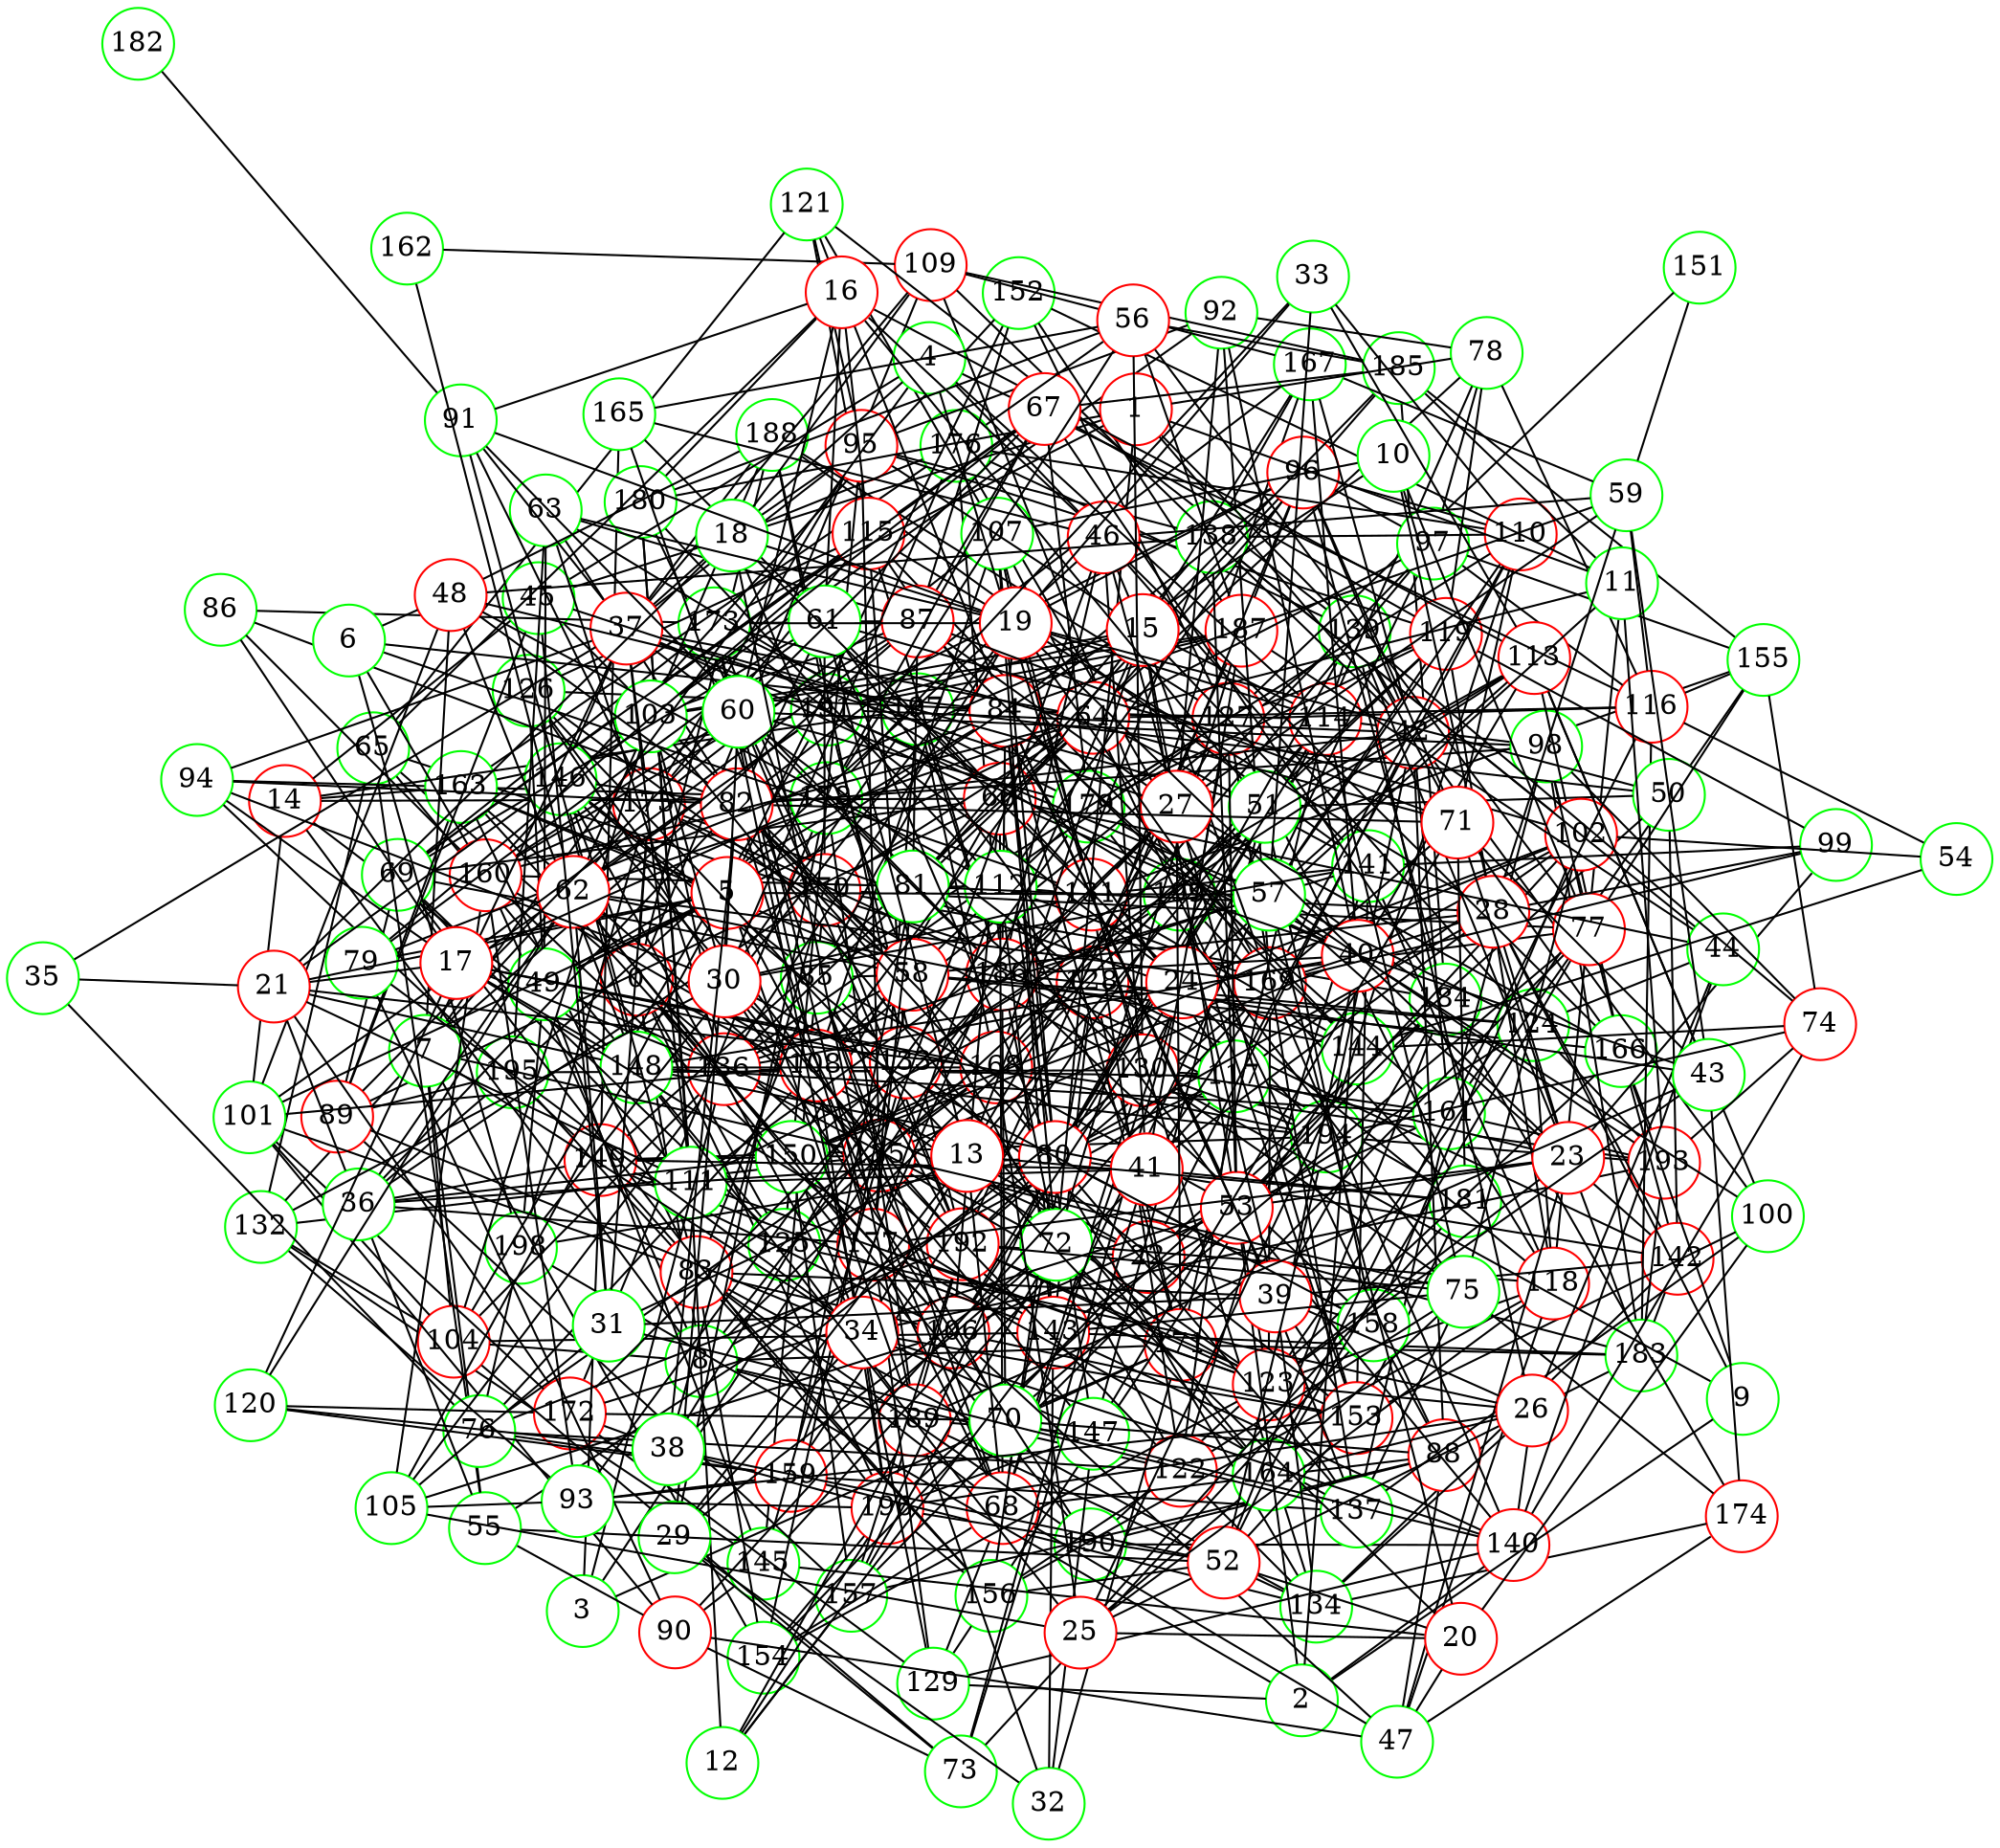 graph {
graph ["layout"="fdp"]
node ["style"="filled","fillcolor"="white","fixedsize"="true","shape"="circle"]
"0" ["color"="red"]
"65" ["color"="green"]
"128" ["color"="red"]
"167" ["color"="green"]
"171" ["color"="red"]
"183" ["color"="green"]
"193" ["color"="red"]
"194" ["color"="green"]
"197" ["color"="green"]
"142" ["color"="red"]
"166" ["color"="green"]
"190" ["color"="green"]
"143" ["color"="red"]
"149" ["color"="red"]
"165" ["color"="green"]
"156" ["color"="green"]
"195" ["color"="green"]
"196" ["color"="red"]
"181" ["color"="green"]
"199" ["color"="green"]
"132" ["color"="green"]
"145" ["color"="green"]
"170" ["color"="red"]
"192" ["color"="red"]
"180" ["color"="green"]
"184" ["color"="green"]
"185" ["color"="green"]
"173" ["color"="green"]
"179" ["color"="green"]
"135" ["color"="red"]
"163" ["color"="green"]
"176" ["color"="green"]
"186" ["color"="red"]
"178" ["color"="green"]
"189" ["color"="red"]
"191" ["color"="green"]
"168" ["color"="red"]
"175" ["color"="red"]
"198" ["color"="green"]
"121" ["color"="green"]
"139" ["color"="green"]
"125" ["color"="green"]
"150" ["color"="green"]
"169" ["color"="red"]
"157" ["color"="green"]
"8" ["color"="green"]
"160" ["color"="red"]
"177" ["color"="red"]
"117" ["color"="green"]
"130" ["color"="red"]
"161" ["color"="green"]
"136" ["color"="red"]
"122" ["color"="red"]
"131" ["color"="red"]
"134" ["color"="green"]
"174" ["color"="red"]
"159" ["color"="red"]
"141" ["color"="green"]
"153" ["color"="red"]
"188" ["color"="green"]
"144" ["color"="green"]
"155" ["color"="green"]
"104" ["color"="red"]
"14" ["color"="red"]
"66" ["color"="red"]
"147" ["color"="green"]
"68" ["color"="red"]
"129" ["color"="green"]
"140" ["color"="red"]
"172" ["color"="red"]
"108" ["color"="red"]
"123" ["color"="red"]
"137" ["color"="green"]
"154" ["color"="green"]
"83" ["color"="red"]
"146" ["color"="green"]
"85" ["color"="green"]
"106" ["color"="red"]
"114" ["color"="red"]
"127" ["color"="red"]
"151" ["color"="green"]
"152" ["color"="green"]
"187" ["color"="red"]
"101" ["color"="green"]
"88" ["color"="red"]
"158" ["color"="green"]
"69" ["color"="green"]
"115" ["color"="red"]
"133" ["color"="red"]
"126" ["color"="green"]
"89" ["color"="red"]
"111" ["color"="green"]
"78" ["color"="green"]
"97" ["color"="green"]
"116" ["color"="red"]
"119" ["color"="red"]
"92" ["color"="green"]
"95" ["color"="red"]
"138" ["color"="green"]
"148" ["color"="green"]
"45" ["color"="green"]
"58" ["color"="red"]
"82" ["color"="red"]
"98" ["color"="green"]
"86" ["color"="green"]
"94" ["color"="green"]
"124" ["color"="green"]
"109" ["color"="red"]
"162" ["color"="green"]
"22" ["color"="red"]
"49" ["color"="green"]
"64" ["color"="red"]
"107" ["color"="green"]
"84" ["color"="red"]
"96" ["color"="red"]
"112" ["color"="green"]
"110" ["color"="red"]
"63" ["color"="green"]
"87" ["color"="red"]
"103" ["color"="green"]
"164" ["color"="green"]
"50" ["color"="green"]
"51" ["color"="green"]
"80" ["color"="red"]
"113" ["color"="red"]
"42" ["color"="red"]
"100" ["color"="green"]
"1" ["color"="red"]
"72" ["color"="green"]
"118" ["color"="red"]
"11" ["color"="green"]
"24" ["color"="red"]
"102" ["color"="red"]
"73" ["color"="green"]
"90" ["color"="red"]
"77" ["color"="red"]
"2" ["color"="green"]
"53" ["color"="red"]
"40" ["color"="red"]
"9" ["color"="green"]
"28" ["color"="red"]
"81" ["color"="green"]
"99" ["color"="green"]
"41" ["color"="red"]
"46" ["color"="red"]
"59" ["color"="green"]
"3" ["color"="green"]
"4" ["color"="green"]
"37" ["color"="red"]
"57" ["color"="green"]
"91" ["color"="green"]
"182" ["color"="green"]
"7" ["color"="green"]
"48" ["color"="red"]
"34" ["color"="red"]
"79" ["color"="green"]
"55" ["color"="green"]
"5" ["color"="red"]
"21" ["color"="red"]
"35" ["color"="green"]
"76" ["color"="green"]
"36" ["color"="green"]
"62" ["color"="red"]
"70" ["color"="green"]
"120" ["color"="green"]
"105" ["color"="green"]
"10" ["color"="green"]
"6" ["color"="green"]
"12" ["color"="green"]
"13" ["color"="red"]
"29" ["color"="green"]
"32" ["color"="green"]
"61" ["color"="green"]
"31" ["color"="green"]
"39" ["color"="red"]
"15" ["color"="red"]
"27" ["color"="red"]
"16" ["color"="red"]
"60" ["color"="green"]
"67" ["color"="red"]
"17" ["color"="red"]
"18" ["color"="green"]
"19" ["color"="red"]
"33" ["color"="green"]
"23" ["color"="red"]
"71" ["color"="red"]
"47" ["color"="green"]
"20" ["color"="red"]
"52" ["color"="red"]
"25" ["color"="red"]
"26" ["color"="red"]
"44" ["color"="green"]
"30" ["color"="red"]
"38" ["color"="green"]
"43" ["color"="green"]
"54" ["color"="green"]
"56" ["color"="red"]
"74" ["color"="red"]
"75" ["color"="green"]
"93" ["color"="green"]
"0" -- "65"
"0" -- "196"
"0" -- "8"
"0" -- "106"
"0" -- "109"
"0" -- "143"
"0" -- "175"
"0" -- "177"
"0" -- "22"
"0" -- "188"
"0" -- "125"
"0" -- "126"
"0" -- "190"
"65" -- "128"
"65" -- "132"
"65" -- "121"
"65" -- "125"
"128" -- "167"
"128" -- "171"
"128" -- "142"
"128" -- "143"
"128" -- "181"
"171" -- "183"
"183" -- "193"
"193" -- "194"
"194" -- "197"
"142" -- "166"
"142" -- "183"
"166" -- "193"
"166" -- "190"
"143" -- "149"
"143" -- "183"
"149" -- "194"
"149" -- "165"
"149" -- "156"
"156" -- "195"
"156" -- "196"
"181" -- "199"
"132" -- "145"
"132" -- "135"
"132" -- "175"
"145" -- "170"
"170" -- "192"
"170" -- "180"
"170" -- "184"
"170" -- "173"
"192" -- "196"
"184" -- "196"
"184" -- "185"
"173" -- "179"
"135" -- "163"
"135" -- "168"
"135" -- "149"
"135" -- "183"
"163" -- "176"
"163" -- "178"
"163" -- "191"
"176" -- "186"
"186" -- "194"
"186" -- "197"
"178" -- "189"
"191" -- "192"
"168" -- "193"
"168" -- "197"
"175" -- "198"
"121" -- "139"
"139" -- "176"
"125" -- "150"
"125" -- "189"
"150" -- "168"
"150" -- "169"
"150" -- "157"
"169" -- "192"
"169" -- "176"
"157" -- "192"
"8" -- "128"
"8" -- "160"
"8" -- "117"
"8" -- "104"
"8" -- "122"
"8" -- "186"
"8" -- "171"
"8" -- "189"
"8" -- "14"
"160" -- "175"
"160" -- "177"
"177" -- "197"
"117" -- "130"
"117" -- "136"
"117" -- "122"
"117" -- "189"
"117" -- "175"
"130" -- "161"
"130" -- "194"
"130" -- "195"
"130" -- "175"
"130" -- "178"
"161" -- "193"
"136" -- "194"
"122" -- "131"
"122" -- "134"
"122" -- "135"
"122" -- "156"
"122" -- "141"
"131" -- "134"
"131" -- "141"
"131" -- "144"
"131" -- "155"
"134" -- "168"
"134" -- "189"
"134" -- "142"
"134" -- "174"
"134" -- "159"
"174" -- "184"
"159" -- "199"
"141" -- "153"
"141" -- "186"
"141" -- "188"
"153" -- "192"
"153" -- "181"
"153" -- "199"
"188" -- "191"
"144" -- "156"
"144" -- "175"
"155" -- "161"
"155" -- "185"
"104" -- "132"
"104" -- "136"
"104" -- "143"
"104" -- "191"
"14" -- "66"
"14" -- "163"
"14" -- "148"
"14" -- "101"
"14" -- "197"
"14" -- "45"
"66" -- "147"
"66" -- "68"
"66" -- "69"
"66" -- "165"
"66" -- "150"
"66" -- "89"
"66" -- "106"
"66" -- "78"
"147" -- "196"
"147" -- "189"
"68" -- "128"
"68" -- "129"
"68" -- "130"
"68" -- "108"
"68" -- "177"
"68" -- "83"
"68" -- "85"
"68" -- "88"
"68" -- "154"
"129" -- "177"
"129" -- "140"
"129" -- "156"
"129" -- "172"
"140" -- "169"
"140" -- "190"
"140" -- "143"
"172" -- "178"
"108" -- "160"
"108" -- "179"
"108" -- "196"
"108" -- "123"
"108" -- "139"
"108" -- "173"
"123" -- "192"
"123" -- "135"
"123" -- "137"
"123" -- "169"
"123" -- "177"
"123" -- "154"
"137" -- "161"
"137" -- "177"
"137" -- "159"
"154" -- "196"
"83" -- "146"
"83" -- "163"
"83" -- "180"
"83" -- "85"
"83" -- "101"
"83" -- "134"
"83" -- "106"
"83" -- "154"
"83" -- "190"
"146" -- "192"
"85" -- "192"
"85" -- "146"
"85" -- "165"
"85" -- "106"
"85" -- "171"
"85" -- "127"
"106" -- "161"
"106" -- "114"
"106" -- "163"
"106" -- "149"
"106" -- "153"
"114" -- "128"
"114" -- "130"
"114" -- "197"
"114" -- "199"
"114" -- "139"
"114" -- "171"
"127" -- "136"
"127" -- "137"
"127" -- "181"
"127" -- "151"
"127" -- "152"
"127" -- "188"
"152" -- "160"
"152" -- "187"
"187" -- "192"
"187" -- "197"
"187" -- "191"
"101" -- "104"
"101" -- "108"
"101" -- "172"
"101" -- "191"
"88" -- "157"
"88" -- "158"
"88" -- "190"
"158" -- "186"
"69" -- "115"
"69" -- "196"
"69" -- "89"
"69" -- "125"
"69" -- "173"
"69" -- "111"
"115" -- "144"
"115" -- "117"
"115" -- "133"
"115" -- "121"
"115" -- "186"
"115" -- "126"
"115" -- "175"
"133" -- "145"
"133" -- "146"
"133" -- "150"
"133" -- "199"
"133" -- "153"
"133" -- "188"
"126" -- "135"
"126" -- "127"
"89" -- "163"
"89" -- "195"
"89" -- "157"
"111" -- "128"
"111" -- "131"
"111" -- "180"
"111" -- "123"
"78" -- "97"
"78" -- "114"
"78" -- "116"
"78" -- "119"
"78" -- "92"
"97" -- "131"
"97" -- "116"
"97" -- "168"
"97" -- "155"
"97" -- "143"
"116" -- "183"
"116" -- "155"
"116" -- "127"
"119" -- "179"
"119" -- "125"
"119" -- "127"
"92" -- "146"
"92" -- "169"
"92" -- "95"
"95" -- "150"
"95" -- "119"
"95" -- "135"
"95" -- "121"
"95" -- "138"
"95" -- "175"
"138" -- "167"
"148" -- "161"
"148" -- "168"
"45" -- "89"
"45" -- "58"
"58" -- "163"
"58" -- "69"
"58" -- "166"
"58" -- "136"
"58" -- "82"
"58" -- "85"
"58" -- "122"
"58" -- "154"
"58" -- "124"
"58" -- "126"
"82" -- "98"
"82" -- "167"
"82" -- "168"
"82" -- "177"
"82" -- "146"
"82" -- "86"
"82" -- "94"
"98" -- "161"
"98" -- "114"
"98" -- "166"
"98" -- "183"
"86" -- "160"
"86" -- "173"
"94" -- "163"
"94" -- "149"
"124" -- "193"
"124" -- "186"
"124" -- "143"
"109" -- "162"
"109" -- "167"
"109" -- "199"
"109" -- "185"
"22" -- "192"
"22" -- "49"
"22" -- "50"
"22" -- "194"
"22" -- "42"
"22" -- "154"
"22" -- "158"
"49" -- "64"
"49" -- "145"
"49" -- "84"
"49" -- "133"
"49" -- "198"
"49" -- "126"
"49" -- "63"
"64" -- "160"
"64" -- "97"
"64" -- "136"
"64" -- "170"
"64" -- "107"
"64" -- "141"
"64" -- "116"
"64" -- "149"
"64" -- "88"
"64" -- "185"
"107" -- "131"
"107" -- "121"
"107" -- "108"
"107" -- "143"
"107" -- "175"
"84" -- "96"
"84" -- "161"
"84" -- "171"
"84" -- "121"
"84" -- "186"
"96" -- "112"
"96" -- "128"
"96" -- "97"
"96" -- "184"
"96" -- "187"
"96" -- "110"
"96" -- "191"
"112" -- "131"
"112" -- "180"
"112" -- "169"
"112" -- "143"
"112" -- "159"
"110" -- "176"
"110" -- "194"
"110" -- "179"
"110" -- "117"
"110" -- "169"
"110" -- "138"
"63" -- "82"
"63" -- "195"
"63" -- "87"
"63" -- "199"
"63" -- "136"
"87" -- "160"
"87" -- "103"
"87" -- "173"
"87" -- "144"
"87" -- "152"
"87" -- "184"
"103" -- "164"
"103" -- "104"
"103" -- "136"
"103" -- "187"
"103" -- "188"
"50" -- "51"
"50" -- "197"
"50" -- "142"
"51" -- "80"
"51" -- "113"
"51" -- "147"
"51" -- "119"
"51" -- "168"
"51" -- "158"
"80" -- "192"
"80" -- "130"
"80" -- "198"
"80" -- "137"
"80" -- "107"
"80" -- "139"
"80" -- "142"
"80" -- "82"
"80" -- "114"
"80" -- "84"
"80" -- "117"
"80" -- "156"
"80" -- "157"
"80" -- "158"
"113" -- "133"
"113" -- "166"
"113" -- "186"
"42" -- "96"
"42" -- "161"
"42" -- "178"
"42" -- "194"
"42" -- "100"
"42" -- "167"
"42" -- "88"
"42" -- "139"
"42" -- "109"
"42" -- "191"
"100" -- "113"
"100" -- "137"
"100" -- "153"
"1" -- "180"
"1" -- "72"
"1" -- "42"
"1" -- "11"
"1" -- "139"
"1" -- "45"
"1" -- "173"
"1" -- "78"
"72" -- "145"
"72" -- "84"
"72" -- "118"
"72" -- "136"
"72" -- "186"
"72" -- "187"
"72" -- "157"
"72" -- "159"
"118" -- "161"
"118" -- "119"
"118" -- "123"
"118" -- "124"
"118" -- "156"
"118" -- "141"
"11" -- "64"
"11" -- "193"
"11" -- "118"
"11" -- "24"
"11" -- "152"
"11" -- "185"
"24" -- "68"
"24" -- "148"
"24" -- "102"
"24" -- "118"
"24" -- "73"
"24" -- "106"
"24" -- "187"
"24" -- "77"
"24" -- "173"
"102" -- "117"
"102" -- "150"
"102" -- "138"
"102" -- "158"
"73" -- "104"
"73" -- "90"
"73" -- "158"
"90" -- "145"
"90" -- "101"
"90" -- "169"
"77" -- "98"
"77" -- "164"
"77" -- "170"
"77" -- "123"
"77" -- "155"
"77" -- "171"
"2" -- "129"
"2" -- "53"
"2" -- "198"
"2" -- "40"
"2" -- "9"
"2" -- "140"
"53" -- "102"
"53" -- "137"
"53" -- "138"
"53" -- "140"
"53" -- "172"
"53" -- "112"
"53" -- "84"
"53" -- "85"
"53" -- "184"
"53" -- "123"
"53" -- "157"
"53" -- "127"
"40" -- "66"
"40" -- "100"
"40" -- "102"
"40" -- "135"
"40" -- "167"
"40" -- "136"
"40" -- "113"
"40" -- "179"
"40" -- "186"
"40" -- "123"
"40" -- "92"
"40" -- "191"
"9" -- "130"
"9" -- "166"
"9" -- "28"
"28" -- "80"
"28" -- "81"
"28" -- "99"
"28" -- "115"
"28" -- "41"
"28" -- "169"
"28" -- "58"
"28" -- "59"
"28" -- "142"
"81" -- "96"
"81" -- "112"
"81" -- "160"
"81" -- "177"
"81" -- "87"
"81" -- "138"
"81" -- "159"
"99" -- "119"
"99" -- "169"
"99" -- "141"
"41" -- "112"
"41" -- "148"
"41" -- "149"
"41" -- "181"
"41" -- "73"
"41" -- "169"
"41" -- "46"
"41" -- "111"
"41" -- "127"
"46" -- "195"
"46" -- "165"
"46" -- "166"
"46" -- "135"
"46" -- "186"
"46" -- "59"
"46" -- "124"
"59" -- "84"
"59" -- "116"
"59" -- "151"
"59" -- "167"
"3" -- "149"
"3" -- "136"
"3" -- "186"
"3" -- "171"
"4" -- "114"
"4" -- "131"
"4" -- "116"
"4" -- "37"
"4" -- "7"
"4" -- "45"
"4" -- "46"
"37" -- "64"
"37" -- "128"
"37" -- "66"
"37" -- "109"
"37" -- "111"
"37" -- "175"
"37" -- "146"
"37" -- "51"
"37" -- "57"
"37" -- "91"
"37" -- "188"
"37" -- "94"
"37" -- "95"
"57" -- "113"
"57" -- "193"
"57" -- "119"
"57" -- "136"
"57" -- "124"
"57" -- "110"
"57" -- "142"
"91" -- "148"
"91" -- "182"
"91" -- "186"
"91" -- "175"
"7" -- "48"
"7" -- "34"
"7" -- "37"
"7" -- "55"
"7" -- "87"
"7" -- "135"
"7" -- "104"
"7" -- "154"
"48" -- "112"
"48" -- "82"
"48" -- "148"
"48" -- "101"
"48" -- "197"
"48" -- "138"
"48" -- "188"
"34" -- "129"
"34" -- "193"
"34" -- "196"
"34" -- "140"
"34" -- "173"
"34" -- "79"
"34" -- "146"
"34" -- "147"
"34" -- "150"
"34" -- "89"
"34" -- "153"
"34" -- "127"
"79" -- "115"
"79" -- "84"
"79" -- "90"
"55" -- "80"
"55" -- "65"
"55" -- "90"
"5" -- "49"
"5" -- "163"
"5" -- "21"
"5" -- "101"
"5" -- "70"
"5" -- "152"
"5" -- "57"
"5" -- "105"
"5" -- "10"
"5" -- "189"
"5" -- "79"
"21" -- "146"
"21" -- "35"
"21" -- "36"
"21" -- "148"
"21" -- "168"
"21" -- "172"
"21" -- "111"
"35" -- "37"
"35" -- "76"
"76" -- "192"
"76" -- "198"
"76" -- "168"
"76" -- "122"
"76" -- "108"
"76" -- "159"
"36" -- "80"
"36" -- "177"
"36" -- "82"
"36" -- "195"
"36" -- "149"
"36" -- "150"
"36" -- "55"
"36" -- "170"
"36" -- "62"
"62" -- "64"
"62" -- "144"
"62" -- "162"
"62" -- "70"
"62" -- "150"
"62" -- "103"
"62" -- "120"
"62" -- "169"
"62" -- "191"
"70" -- "88"
"70" -- "186"
"70" -- "171"
"70" -- "140"
"70" -- "172"
"70" -- "77"
"120" -- "172"
"120" -- "159"
"105" -- "160"
"105" -- "136"
"105" -- "106"
"10" -- "119"
"10" -- "107"
"10" -- "28"
"10" -- "77"
"6" -- "48"
"6" -- "160"
"6" -- "131"
"6" -- "84"
"6" -- "198"
"12" -- "196"
"12" -- "157"
"12" -- "189"
"12" -- "111"
"12" -- "143"
"13" -- "51"
"13" -- "68"
"13" -- "164"
"13" -- "181"
"13" -- "138"
"13" -- "29"
"13" -- "61"
"13" -- "126"
"13" -- "31"
"29" -- "32"
"29" -- "34"
"29" -- "82"
"29" -- "178"
"29" -- "72"
"29" -- "73"
"32" -- "147"
"32" -- "171"
"32" -- "189"
"32" -- "143"
"61" -- "80"
"61" -- "128"
"61" -- "82"
"61" -- "69"
"61" -- "102"
"61" -- "87"
"61" -- "170"
"61" -- "79"
"31" -- "39"
"31" -- "105"
"31" -- "137"
"31" -- "45"
"31" -- "62"
"31" -- "175"
"39" -- "83"
"39" -- "131"
"39" -- "84"
"39" -- "134"
"39" -- "199"
"39" -- "184"
"39" -- "153"
"39" -- "142"
"15" -- "103"
"15" -- "167"
"15" -- "168"
"15" -- "169"
"15" -- "108"
"15" -- "141"
"15" -- "46"
"15" -- "177"
"15" -- "82"
"15" -- "114"
"15" -- "53"
"15" -- "185"
"15" -- "27"
"15" -- "95"
"15" -- "191"
"27" -- "166"
"27" -- "153"
"27" -- "186"
"27" -- "59"
"27" -- "171"
"27" -- "92"
"27" -- "172"
"27" -- "45"
"27" -- "46"
"16" -- "65"
"16" -- "113"
"16" -- "51"
"16" -- "115"
"16" -- "180"
"16" -- "91"
"16" -- "60"
"16" -- "61"
"16" -- "46"
"60" -- "160"
"60" -- "192"
"60" -- "177"
"60" -- "98"
"60" -- "67"
"60" -- "179"
"60" -- "89"
"60" -- "186"
"67" -- "178"
"67" -- "115"
"67" -- "179"
"67" -- "69"
"67" -- "87"
"67" -- "103"
"67" -- "119"
"67" -- "184"
"67" -- "185"
"17" -- "178"
"17" -- "194"
"17" -- "148"
"17" -- "21"
"17" -- "86"
"17" -- "87"
"17" -- "120"
"17" -- "136"
"17" -- "168"
"17" -- "94"
"17" -- "143"
"18" -- "176"
"18" -- "114"
"18" -- "21"
"18" -- "24"
"18" -- "58"
"18" -- "109"
"18" -- "189"
"18" -- "95"
"19" -- "96"
"19" -- "33"
"19" -- "130"
"19" -- "198"
"19" -- "136"
"19" -- "169"
"19" -- "107"
"19" -- "173"
"19" -- "50"
"19" -- "84"
"19" -- "85"
"19" -- "23"
"19" -- "91"
"19" -- "63"
"33" -- "113"
"33" -- "178"
"33" -- "57"
"33" -- "110"
"23" -- "177"
"23" -- "99"
"23" -- "53"
"23" -- "117"
"23" -- "71"
"23" -- "183"
"23" -- "123"
"23" -- "139"
"23" -- "28"
"23" -- "47"
"71" -- "96"
"71" -- "82"
"71" -- "147"
"71" -- "181"
"71" -- "166"
"71" -- "87"
"71" -- "169"
"71" -- "139"
"71" -- "173"
"71" -- "110"
"47" -- "68"
"47" -- "118"
"47" -- "88"
"47" -- "90"
"47" -- "106"
"47" -- "174"
"20" -- "145"
"20" -- "52"
"20" -- "100"
"20" -- "72"
"20" -- "25"
"20" -- "57"
"20" -- "47"
"52" -- "194"
"52" -- "116"
"52" -- "196"
"52" -- "55"
"52" -- "183"
"52" -- "184"
"52" -- "153"
"52" -- "156"
"25" -- "144"
"25" -- "52"
"25" -- "148"
"25" -- "164"
"25" -- "181"
"25" -- "118"
"25" -- "168"
"25" -- "105"
"26" -- "164"
"26" -- "196"
"26" -- "134"
"26" -- "39"
"26" -- "123"
"26" -- "139"
"26" -- "44"
"26" -- "140"
"26" -- "125"
"44" -- "66"
"44" -- "138"
"44" -- "187"
"44" -- "124"
"44" -- "140"
"30" -- "131"
"30" -- "132"
"30" -- "197"
"30" -- "103"
"30" -- "108"
"30" -- "141"
"30" -- "176"
"30" -- "147"
"30" -- "60"
"30" -- "94"
"30" -- "126"
"30" -- "158"
"30" -- "190"
"38" -- "82"
"38" -- "130"
"38" -- "52"
"38" -- "196"
"38" -- "133"
"38" -- "120"
"38" -- "170"
"38" -- "172"
"43" -- "128"
"43" -- "113"
"43" -- "71"
"43" -- "199"
"43" -- "59"
"43" -- "123"
"43" -- "189"
"43" -- "174"
"54" -- "144"
"54" -- "116"
"54" -- "102"
"56" -- "176"
"56" -- "130"
"56" -- "178"
"56" -- "180"
"56" -- "165"
"56" -- "185"
"56" -- "187"
"56" -- "77"
"74" -- "144"
"74" -- "193"
"74" -- "98"
"74" -- "194"
"74" -- "139"
"74" -- "155"
"74" -- "140"
"75" -- "192"
"75" -- "114"
"75" -- "130"
"75" -- "179"
"75" -- "164"
"75" -- "102"
"75" -- "135"
"75" -- "137"
"75" -- "122"
"75" -- "174"
"75" -- "143"
"93" -- "160"
"93" -- "179"
"93" -- "132"
"93" -- "196"
"93" -- "105"
"93" -- "153"
"93" -- "159"
}